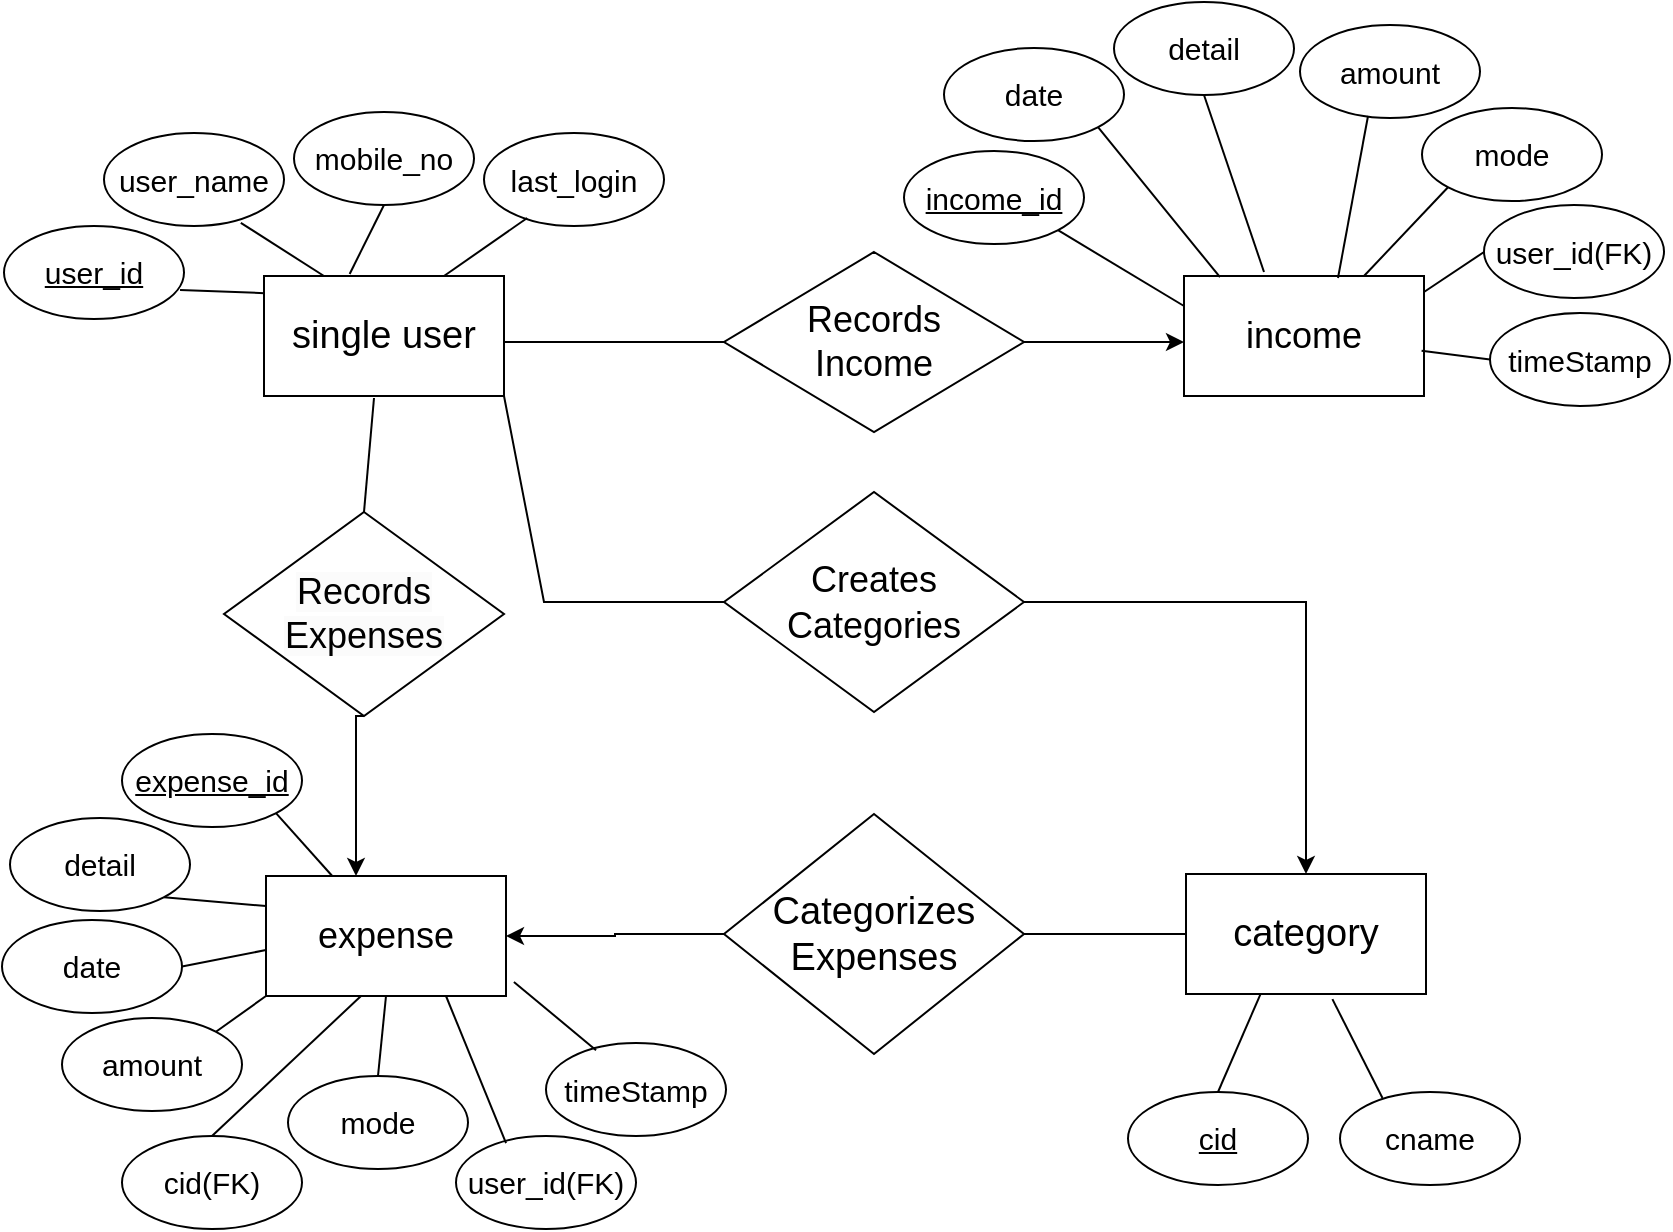 <mxfile version="24.7.8">
  <diagram id="R2lEEEUBdFMjLlhIrx00" name="Page-1">
    <mxGraphModel dx="1313" dy="696" grid="1" gridSize="10" guides="1" tooltips="1" connect="1" arrows="1" fold="1" page="1" pageScale="1" pageWidth="850" pageHeight="1100" math="0" shadow="0" extFonts="Permanent Marker^https://fonts.googleapis.com/css?family=Permanent+Marker">
      <root>
        <mxCell id="0" />
        <mxCell id="1" parent="0" />
        <mxCell id="ajPseUE0FJJwwEpJQtzd-1" value="&lt;font style=&quot;font-size: 19px;&quot;&gt;single user&lt;/font&gt;" style="rounded=0;whiteSpace=wrap;html=1;" vertex="1" parent="1">
          <mxGeometry x="140" y="402" width="120" height="60" as="geometry" />
        </mxCell>
        <mxCell id="ajPseUE0FJJwwEpJQtzd-19" value="&lt;font style=&quot;font-size: 18px;&quot;&gt;income&lt;/font&gt;" style="rounded=0;whiteSpace=wrap;html=1;fontSize=18;" vertex="1" parent="1">
          <mxGeometry x="600" y="402" width="120" height="60" as="geometry" />
        </mxCell>
        <mxCell id="ajPseUE0FJJwwEpJQtzd-20" value="expense" style="rounded=0;whiteSpace=wrap;html=1;fontSize=18;" vertex="1" parent="1">
          <mxGeometry x="141" y="702" width="120" height="60" as="geometry" />
        </mxCell>
        <mxCell id="ajPseUE0FJJwwEpJQtzd-21" value="&lt;font style=&quot;font-size: 19px;&quot;&gt;category&lt;/font&gt;" style="rounded=0;whiteSpace=wrap;html=1;" vertex="1" parent="1">
          <mxGeometry x="601" y="701" width="120" height="60" as="geometry" />
        </mxCell>
        <mxCell id="ajPseUE0FJJwwEpJQtzd-24" value="" style="edgeStyle=orthogonalEdgeStyle;rounded=0;orthogonalLoop=1;jettySize=auto;html=1;fontSize=15;" edge="1" parent="1" source="ajPseUE0FJJwwEpJQtzd-22" target="ajPseUE0FJJwwEpJQtzd-19">
          <mxGeometry relative="1" as="geometry">
            <Array as="points">
              <mxPoint x="580" y="435" />
              <mxPoint x="580" y="435" />
            </Array>
          </mxGeometry>
        </mxCell>
        <mxCell id="ajPseUE0FJJwwEpJQtzd-22" value="&lt;span style=&quot;font-size: 18px;&quot;&gt;Records&lt;/span&gt;&lt;div&gt;&lt;span style=&quot;font-size: 18px;&quot;&gt;Income&lt;/span&gt;&lt;/div&gt;" style="rhombus;whiteSpace=wrap;html=1;rounded=0;" vertex="1" parent="1">
          <mxGeometry x="370" y="390" width="150" height="90" as="geometry" />
        </mxCell>
        <mxCell id="ajPseUE0FJJwwEpJQtzd-50" value="" style="edgeStyle=orthogonalEdgeStyle;rounded=0;orthogonalLoop=1;jettySize=auto;html=1;fontSize=15;exitX=0.5;exitY=1;exitDx=0;exitDy=0;" edge="1" parent="1" source="ajPseUE0FJJwwEpJQtzd-25" target="ajPseUE0FJJwwEpJQtzd-20">
          <mxGeometry relative="1" as="geometry">
            <mxPoint x="186" y="640.357" as="sourcePoint" />
            <Array as="points">
              <mxPoint x="186" y="622" />
            </Array>
          </mxGeometry>
        </mxCell>
        <mxCell id="ajPseUE0FJJwwEpJQtzd-25" value="&lt;div&gt;&lt;br&gt;&lt;/div&gt;&lt;span style=&quot;color: rgb(0, 0, 0); font-family: Helvetica; font-size: 18px; font-style: normal; font-variant-ligatures: normal; font-variant-caps: normal; font-weight: 400; letter-spacing: normal; orphans: 2; text-align: center; text-indent: 0px; text-transform: none; widows: 2; word-spacing: 0px; -webkit-text-stroke-width: 0px; white-space: normal; background-color: rgb(251, 251, 251); text-decoration-thickness: initial; text-decoration-style: initial; text-decoration-color: initial; display: inline !important; float: none;&quot;&gt;Records Expenses&lt;/span&gt;&lt;div&gt;&lt;br/&gt;&lt;/div&gt;" style="rhombus;whiteSpace=wrap;html=1;rounded=0;" vertex="1" parent="1">
          <mxGeometry x="120" y="520" width="140" height="102" as="geometry" />
        </mxCell>
        <mxCell id="ajPseUE0FJJwwEpJQtzd-30" value="" style="edgeStyle=orthogonalEdgeStyle;rounded=0;orthogonalLoop=1;jettySize=auto;html=1;fontSize=15;exitX=0;exitY=0.5;exitDx=0;exitDy=0;" edge="1" parent="1" source="ajPseUE0FJJwwEpJQtzd-28" target="ajPseUE0FJJwwEpJQtzd-20">
          <mxGeometry relative="1" as="geometry">
            <mxPoint x="361" y="732.0" as="sourcePoint" />
          </mxGeometry>
        </mxCell>
        <mxCell id="ajPseUE0FJJwwEpJQtzd-28" value="Categorizes&lt;div&gt;Expenses&lt;/div&gt;" style="rhombus;whiteSpace=wrap;html=1;rounded=0;fontSize=19;" vertex="1" parent="1">
          <mxGeometry x="370" y="671" width="150" height="120" as="geometry" />
        </mxCell>
        <mxCell id="ajPseUE0FJJwwEpJQtzd-36" style="edgeStyle=orthogonalEdgeStyle;rounded=0;orthogonalLoop=1;jettySize=auto;html=1;exitX=0.5;exitY=0;exitDx=0;exitDy=0;entryX=0.5;entryY=0;entryDx=0;entryDy=0;" edge="1" parent="1" source="ajPseUE0FJJwwEpJQtzd-31" target="ajPseUE0FJJwwEpJQtzd-21">
          <mxGeometry relative="1" as="geometry" />
        </mxCell>
        <mxCell id="ajPseUE0FJJwwEpJQtzd-47" style="edgeStyle=orthogonalEdgeStyle;rounded=0;orthogonalLoop=1;jettySize=auto;html=1;exitX=0;exitY=0;exitDx=0;exitDy=0;" edge="1" parent="1" source="ajPseUE0FJJwwEpJQtzd-31">
          <mxGeometry relative="1" as="geometry">
            <mxPoint x="450" y="530" as="targetPoint" />
          </mxGeometry>
        </mxCell>
        <mxCell id="ajPseUE0FJJwwEpJQtzd-31" value="&lt;div&gt;&lt;span style=&quot;font-size: 18px;&quot;&gt;&lt;br&gt;&lt;/span&gt;&lt;/div&gt;&lt;div&gt;&lt;span style=&quot;font-size: 18px;&quot;&gt;Creates Categories&lt;/span&gt;&lt;br&gt;&lt;/div&gt;&lt;div&gt;&lt;br&gt;&lt;/div&gt;" style="rhombus;whiteSpace=wrap;html=1;direction=south;fontSize=19;" vertex="1" parent="1">
          <mxGeometry x="370" y="510" width="150" height="110" as="geometry" />
        </mxCell>
        <mxCell id="ajPseUE0FJJwwEpJQtzd-56" value="&lt;u style=&quot;font-size: 15px;&quot;&gt;user_id&lt;/u&gt;" style="ellipse;whiteSpace=wrap;html=1;fontSize=15;" vertex="1" parent="1">
          <mxGeometry x="10" y="377" width="90" height="46.5" as="geometry" />
        </mxCell>
        <mxCell id="ajPseUE0FJJwwEpJQtzd-60" value="" style="endArrow=none;html=1;rounded=0;" edge="1" parent="1">
          <mxGeometry width="50" height="50" relative="1" as="geometry">
            <mxPoint x="260" y="435" as="sourcePoint" />
            <mxPoint x="370" y="435" as="targetPoint" />
          </mxGeometry>
        </mxCell>
        <mxCell id="ajPseUE0FJJwwEpJQtzd-61" value="" style="endArrow=none;html=1;rounded=0;entryX=0.5;entryY=0;entryDx=0;entryDy=0;" edge="1" parent="1" target="ajPseUE0FJJwwEpJQtzd-25">
          <mxGeometry width="50" height="50" relative="1" as="geometry">
            <mxPoint x="195" y="463" as="sourcePoint" />
            <mxPoint x="194" y="521" as="targetPoint" />
          </mxGeometry>
        </mxCell>
        <mxCell id="ajPseUE0FJJwwEpJQtzd-62" value="" style="endArrow=none;html=1;rounded=0;exitX=0;exitY=0.5;exitDx=0;exitDy=0;entryX=1;entryY=0.5;entryDx=0;entryDy=0;" edge="1" parent="1" source="ajPseUE0FJJwwEpJQtzd-21" target="ajPseUE0FJJwwEpJQtzd-28">
          <mxGeometry width="50" height="50" relative="1" as="geometry">
            <mxPoint x="70" y="454" as="sourcePoint" />
            <mxPoint x="70" y="534" as="targetPoint" />
          </mxGeometry>
        </mxCell>
        <mxCell id="ajPseUE0FJJwwEpJQtzd-63" value="" style="endArrow=none;html=1;rounded=0;exitX=1;exitY=1;exitDx=0;exitDy=0;entryX=0.5;entryY=1;entryDx=0;entryDy=0;" edge="1" parent="1" source="ajPseUE0FJJwwEpJQtzd-1" target="ajPseUE0FJJwwEpJQtzd-31">
          <mxGeometry width="50" height="50" relative="1" as="geometry">
            <mxPoint x="260" y="510" as="sourcePoint" />
            <mxPoint x="360" y="510" as="targetPoint" />
            <Array as="points">
              <mxPoint x="280" y="565" />
            </Array>
          </mxGeometry>
        </mxCell>
        <mxCell id="ajPseUE0FJJwwEpJQtzd-74" value="&lt;div style=&quot;font-size: 15px;&quot;&gt;&lt;br style=&quot;font-size: 15px;&quot;&gt;&lt;/div&gt;user_name&lt;div style=&quot;font-size: 15px;&quot;&gt;&lt;br style=&quot;font-size: 15px;&quot;&gt;&lt;/div&gt;" style="ellipse;whiteSpace=wrap;html=1;fontSize=15;" vertex="1" parent="1">
          <mxGeometry x="60" y="330.5" width="90" height="46.5" as="geometry" />
        </mxCell>
        <mxCell id="ajPseUE0FJJwwEpJQtzd-75" value="mobile_no" style="ellipse;whiteSpace=wrap;html=1;fontSize=15;" vertex="1" parent="1">
          <mxGeometry x="155" y="320" width="90" height="46.5" as="geometry" />
        </mxCell>
        <mxCell id="ajPseUE0FJJwwEpJQtzd-76" value="last_login" style="ellipse;whiteSpace=wrap;html=1;fontSize=15;" vertex="1" parent="1">
          <mxGeometry x="250" y="330.5" width="90" height="46.5" as="geometry" />
        </mxCell>
        <mxCell id="ajPseUE0FJJwwEpJQtzd-77" value="date" style="ellipse;whiteSpace=wrap;html=1;fontSize=15;" vertex="1" parent="1">
          <mxGeometry x="480" y="288" width="90" height="46.5" as="geometry" />
        </mxCell>
        <mxCell id="ajPseUE0FJJwwEpJQtzd-78" value="timeStamp" style="ellipse;whiteSpace=wrap;html=1;fontSize=15;" vertex="1" parent="1">
          <mxGeometry x="753" y="420.5" width="90" height="46.5" as="geometry" />
        </mxCell>
        <mxCell id="ajPseUE0FJJwwEpJQtzd-79" value="&lt;u style=&quot;font-size: 15px;&quot;&gt;income_id&lt;/u&gt;" style="ellipse;whiteSpace=wrap;html=1;fontSize=15;" vertex="1" parent="1">
          <mxGeometry x="460" y="339.5" width="90" height="46.5" as="geometry" />
        </mxCell>
        <mxCell id="ajPseUE0FJJwwEpJQtzd-80" value="detail" style="ellipse;whiteSpace=wrap;html=1;fontSize=15;" vertex="1" parent="1">
          <mxGeometry x="565" y="265" width="90" height="46.5" as="geometry" />
        </mxCell>
        <mxCell id="ajPseUE0FJJwwEpJQtzd-81" value="amount" style="ellipse;whiteSpace=wrap;html=1;fontSize=15;" vertex="1" parent="1">
          <mxGeometry x="658" y="276.5" width="90" height="46.5" as="geometry" />
        </mxCell>
        <mxCell id="ajPseUE0FJJwwEpJQtzd-82" value="mode" style="ellipse;whiteSpace=wrap;html=1;fontSize=15;" vertex="1" parent="1">
          <mxGeometry x="719" y="318" width="90" height="46.5" as="geometry" />
        </mxCell>
        <mxCell id="ajPseUE0FJJwwEpJQtzd-83" value="user_id(FK)" style="ellipse;whiteSpace=wrap;html=1;fontSize=15;" vertex="1" parent="1">
          <mxGeometry x="750" y="366.5" width="90" height="46.5" as="geometry" />
        </mxCell>
        <mxCell id="ajPseUE0FJJwwEpJQtzd-84" value="" style="endArrow=none;html=1;rounded=0;entryX=0.24;entryY=0.914;entryDx=0;entryDy=0;entryPerimeter=0;exitX=0.75;exitY=0;exitDx=0;exitDy=0;fontSize=15;" edge="1" parent="1" source="ajPseUE0FJJwwEpJQtzd-1" target="ajPseUE0FJJwwEpJQtzd-76">
          <mxGeometry width="50" height="50" relative="1" as="geometry">
            <mxPoint x="220" y="402" as="sourcePoint" />
            <mxPoint x="270" y="352" as="targetPoint" />
            <Array as="points" />
          </mxGeometry>
        </mxCell>
        <mxCell id="ajPseUE0FJJwwEpJQtzd-88" value="" style="endArrow=none;html=1;rounded=0;exitX=0.357;exitY=-0.017;exitDx=0;exitDy=0;exitPerimeter=0;entryX=0.5;entryY=1;entryDx=0;entryDy=0;fontSize=15;" edge="1" parent="1" source="ajPseUE0FJJwwEpJQtzd-1" target="ajPseUE0FJJwwEpJQtzd-75">
          <mxGeometry width="50" height="50" relative="1" as="geometry">
            <mxPoint x="130" y="410" as="sourcePoint" />
            <mxPoint x="183" y="370" as="targetPoint" />
          </mxGeometry>
        </mxCell>
        <mxCell id="ajPseUE0FJJwwEpJQtzd-89" value="" style="endArrow=none;html=1;rounded=0;entryX=0.76;entryY=0.966;entryDx=0;entryDy=0;entryPerimeter=0;exitX=0.25;exitY=0;exitDx=0;exitDy=0;fontSize=15;" edge="1" parent="1" source="ajPseUE0FJJwwEpJQtzd-1" target="ajPseUE0FJJwwEpJQtzd-74">
          <mxGeometry width="50" height="50" relative="1" as="geometry">
            <mxPoint x="90" y="420" as="sourcePoint" />
            <mxPoint x="140" y="370" as="targetPoint" />
          </mxGeometry>
        </mxCell>
        <mxCell id="ajPseUE0FJJwwEpJQtzd-90" value="" style="endArrow=none;html=1;rounded=0;entryX=0.003;entryY=0.143;entryDx=0;entryDy=0;entryPerimeter=0;exitX=0.978;exitY=0.688;exitDx=0;exitDy=0;exitPerimeter=0;fontSize=15;" edge="1" parent="1" source="ajPseUE0FJJwwEpJQtzd-56" target="ajPseUE0FJJwwEpJQtzd-1">
          <mxGeometry width="50" height="50" relative="1" as="geometry">
            <mxPoint x="90" y="470" as="sourcePoint" />
            <mxPoint x="140" y="420" as="targetPoint" />
          </mxGeometry>
        </mxCell>
        <mxCell id="ajPseUE0FJJwwEpJQtzd-91" value="" style="endArrow=none;html=1;rounded=0;exitX=0.99;exitY=0.623;exitDx=0;exitDy=0;exitPerimeter=0;entryX=0;entryY=0.5;entryDx=0;entryDy=0;fontSize=15;" edge="1" parent="1" source="ajPseUE0FJJwwEpJQtzd-19" target="ajPseUE0FJJwwEpJQtzd-78">
          <mxGeometry width="50" height="50" relative="1" as="geometry">
            <mxPoint x="719" y="434" as="sourcePoint" />
            <mxPoint x="750" y="440" as="targetPoint" />
          </mxGeometry>
        </mxCell>
        <mxCell id="ajPseUE0FJJwwEpJQtzd-93" value="" style="endArrow=none;html=1;rounded=0;entryX=0;entryY=1;entryDx=0;entryDy=0;exitX=0.75;exitY=0;exitDx=0;exitDy=0;fontSize=15;" edge="1" parent="1" source="ajPseUE0FJJwwEpJQtzd-19" target="ajPseUE0FJJwwEpJQtzd-82">
          <mxGeometry width="50" height="50" relative="1" as="geometry">
            <mxPoint x="680" y="400" as="sourcePoint" />
            <mxPoint x="730" y="350" as="targetPoint" />
          </mxGeometry>
        </mxCell>
        <mxCell id="ajPseUE0FJJwwEpJQtzd-94" value="" style="endArrow=none;html=1;rounded=0;fontSize=15;" edge="1" parent="1">
          <mxGeometry width="50" height="50" relative="1" as="geometry">
            <mxPoint x="720" y="410" as="sourcePoint" />
            <mxPoint x="750" y="390" as="targetPoint" />
          </mxGeometry>
        </mxCell>
        <mxCell id="ajPseUE0FJJwwEpJQtzd-95" value="" style="endArrow=none;html=1;rounded=0;fontSize=15;" edge="1" parent="1">
          <mxGeometry width="50" height="50" relative="1" as="geometry">
            <mxPoint x="677" y="403" as="sourcePoint" />
            <mxPoint x="692" y="322" as="targetPoint" />
          </mxGeometry>
        </mxCell>
        <mxCell id="ajPseUE0FJJwwEpJQtzd-97" value="" style="endArrow=none;html=1;rounded=0;entryX=0.5;entryY=1;entryDx=0;entryDy=0;fontSize=15;" edge="1" parent="1" target="ajPseUE0FJJwwEpJQtzd-80">
          <mxGeometry width="50" height="50" relative="1" as="geometry">
            <mxPoint x="640" y="400" as="sourcePoint" />
            <mxPoint x="660" y="350" as="targetPoint" />
          </mxGeometry>
        </mxCell>
        <mxCell id="ajPseUE0FJJwwEpJQtzd-98" value="" style="endArrow=none;html=1;rounded=0;exitX=1;exitY=1;exitDx=0;exitDy=0;fontSize=15;" edge="1" parent="1" source="ajPseUE0FJJwwEpJQtzd-79">
          <mxGeometry width="50" height="50" relative="1" as="geometry">
            <mxPoint x="540" y="380" as="sourcePoint" />
            <mxPoint x="600" y="417" as="targetPoint" />
          </mxGeometry>
        </mxCell>
        <mxCell id="ajPseUE0FJJwwEpJQtzd-100" value="" style="endArrow=none;html=1;rounded=0;entryX=1;entryY=1;entryDx=0;entryDy=0;exitX=0.15;exitY=0.01;exitDx=0;exitDy=0;exitPerimeter=0;fontSize=15;" edge="1" parent="1" source="ajPseUE0FJJwwEpJQtzd-19" target="ajPseUE0FJJwwEpJQtzd-77">
          <mxGeometry width="50" height="50" relative="1" as="geometry">
            <mxPoint x="610" y="400" as="sourcePoint" />
            <mxPoint x="610" y="330" as="targetPoint" />
          </mxGeometry>
        </mxCell>
        <mxCell id="ajPseUE0FJJwwEpJQtzd-103" value="detail" style="ellipse;whiteSpace=wrap;html=1;fontSize=15;" vertex="1" parent="1">
          <mxGeometry x="13" y="673" width="90" height="46.5" as="geometry" />
        </mxCell>
        <mxCell id="ajPseUE0FJJwwEpJQtzd-104" value="&lt;u style=&quot;font-size: 15px;&quot;&gt;expense_id&lt;/u&gt;" style="ellipse;whiteSpace=wrap;html=1;fontSize=15;" vertex="1" parent="1">
          <mxGeometry x="69" y="631" width="90" height="46.5" as="geometry" />
        </mxCell>
        <mxCell id="ajPseUE0FJJwwEpJQtzd-105" value="date" style="ellipse;whiteSpace=wrap;html=1;fontSize=15;" vertex="1" parent="1">
          <mxGeometry x="9" y="724" width="90" height="46.5" as="geometry" />
        </mxCell>
        <mxCell id="ajPseUE0FJJwwEpJQtzd-106" value="amount" style="ellipse;whiteSpace=wrap;html=1;fontSize=15;" vertex="1" parent="1">
          <mxGeometry x="39" y="773" width="90" height="46.5" as="geometry" />
        </mxCell>
        <mxCell id="ajPseUE0FJJwwEpJQtzd-107" value="cid(FK)" style="ellipse;whiteSpace=wrap;html=1;fontSize=15;" vertex="1" parent="1">
          <mxGeometry x="69" y="832" width="90" height="46.5" as="geometry" />
        </mxCell>
        <mxCell id="ajPseUE0FJJwwEpJQtzd-108" value="mode" style="ellipse;whiteSpace=wrap;html=1;fontSize=15;" vertex="1" parent="1">
          <mxGeometry x="152" y="802" width="90" height="46.5" as="geometry" />
        </mxCell>
        <mxCell id="ajPseUE0FJJwwEpJQtzd-110" value="" style="endArrow=none;html=1;rounded=0;entryX=1;entryY=0;entryDx=0;entryDy=0;exitX=0;exitY=1;exitDx=0;exitDy=0;fontSize=15;" edge="1" parent="1" source="ajPseUE0FJJwwEpJQtzd-20" target="ajPseUE0FJJwwEpJQtzd-106">
          <mxGeometry width="50" height="50" relative="1" as="geometry">
            <mxPoint x="251" y="929" as="sourcePoint" />
            <mxPoint x="291" y="877" as="targetPoint" />
          </mxGeometry>
        </mxCell>
        <mxCell id="ajPseUE0FJJwwEpJQtzd-111" value="" style="endArrow=none;html=1;rounded=0;entryX=0.5;entryY=0;entryDx=0;entryDy=0;exitX=0.5;exitY=1;exitDx=0;exitDy=0;fontSize=15;" edge="1" parent="1" source="ajPseUE0FJJwwEpJQtzd-20" target="ajPseUE0FJJwwEpJQtzd-108">
          <mxGeometry width="50" height="50" relative="1" as="geometry">
            <mxPoint x="281" y="937" as="sourcePoint" />
            <mxPoint x="311" y="917" as="targetPoint" />
          </mxGeometry>
        </mxCell>
        <mxCell id="ajPseUE0FJJwwEpJQtzd-112" value="" style="endArrow=none;html=1;rounded=0;exitX=0.5;exitY=0;exitDx=0;exitDy=0;fontSize=15;" edge="1" parent="1" source="ajPseUE0FJJwwEpJQtzd-107">
          <mxGeometry width="50" height="50" relative="1" as="geometry">
            <mxPoint x="173.5" y="843" as="sourcePoint" />
            <mxPoint x="188.5" y="762" as="targetPoint" />
          </mxGeometry>
        </mxCell>
        <mxCell id="ajPseUE0FJJwwEpJQtzd-113" value="" style="endArrow=none;html=1;rounded=0;entryX=1;entryY=0.5;entryDx=0;entryDy=0;fontSize=15;" edge="1" parent="1" target="ajPseUE0FJJwwEpJQtzd-105">
          <mxGeometry width="50" height="50" relative="1" as="geometry">
            <mxPoint x="141" y="739" as="sourcePoint" />
            <mxPoint x="221" y="877" as="targetPoint" />
          </mxGeometry>
        </mxCell>
        <mxCell id="ajPseUE0FJJwwEpJQtzd-114" value="" style="endArrow=none;html=1;rounded=0;exitX=1;exitY=1;exitDx=0;exitDy=0;fontSize=15;" edge="1" parent="1" source="ajPseUE0FJJwwEpJQtzd-104" target="ajPseUE0FJJwwEpJQtzd-20">
          <mxGeometry width="50" height="50" relative="1" as="geometry">
            <mxPoint x="101" y="907" as="sourcePoint" />
            <mxPoint x="161" y="944" as="targetPoint" />
          </mxGeometry>
        </mxCell>
        <mxCell id="ajPseUE0FJJwwEpJQtzd-115" value="" style="endArrow=none;html=1;rounded=0;entryX=1;entryY=1;entryDx=0;entryDy=0;exitX=0;exitY=0.25;exitDx=0;exitDy=0;fontSize=15;" edge="1" parent="1" source="ajPseUE0FJJwwEpJQtzd-20" target="ajPseUE0FJJwwEpJQtzd-103">
          <mxGeometry width="50" height="50" relative="1" as="geometry">
            <mxPoint x="179" y="930" as="sourcePoint" />
            <mxPoint x="171" y="857" as="targetPoint" />
          </mxGeometry>
        </mxCell>
        <mxCell id="ajPseUE0FJJwwEpJQtzd-117" value="cname" style="ellipse;whiteSpace=wrap;html=1;fontSize=15;" vertex="1" parent="1">
          <mxGeometry x="678" y="810" width="90" height="46.5" as="geometry" />
        </mxCell>
        <mxCell id="ajPseUE0FJJwwEpJQtzd-118" value="" style="endArrow=none;html=1;rounded=0;entryX=0.236;entryY=0.065;entryDx=0;entryDy=0;entryPerimeter=0;exitX=0.61;exitY=1.043;exitDx=0;exitDy=0;exitPerimeter=0;" edge="1" parent="1" target="ajPseUE0FJJwwEpJQtzd-117" source="ajPseUE0FJJwwEpJQtzd-21">
          <mxGeometry width="50" height="50" relative="1" as="geometry">
            <mxPoint x="240" y="912" as="sourcePoint" />
            <mxPoint x="280" y="862" as="targetPoint" />
            <Array as="points" />
          </mxGeometry>
        </mxCell>
        <mxCell id="ajPseUE0FJJwwEpJQtzd-120" value="&lt;u style=&quot;font-size: 15px;&quot;&gt;cid&lt;/u&gt;" style="ellipse;whiteSpace=wrap;html=1;fontSize=15;" vertex="1" parent="1">
          <mxGeometry x="572" y="810" width="90" height="46.5" as="geometry" />
        </mxCell>
        <mxCell id="ajPseUE0FJJwwEpJQtzd-121" value="" style="endArrow=none;html=1;rounded=0;entryX=0.5;entryY=0;entryDx=0;entryDy=0;exitX=0.31;exitY=1.003;exitDx=0;exitDy=0;exitPerimeter=0;" edge="1" parent="1" target="ajPseUE0FJJwwEpJQtzd-120" source="ajPseUE0FJJwwEpJQtzd-21">
          <mxGeometry width="50" height="50" relative="1" as="geometry">
            <mxPoint x="570" y="743" as="sourcePoint" />
            <mxPoint x="172" y="862" as="targetPoint" />
            <Array as="points" />
          </mxGeometry>
        </mxCell>
        <mxCell id="ajPseUE0FJJwwEpJQtzd-122" value="user_id(FK)" style="ellipse;whiteSpace=wrap;html=1;fontSize=15;" vertex="1" parent="1">
          <mxGeometry x="236" y="832" width="90" height="46.5" as="geometry" />
        </mxCell>
        <mxCell id="ajPseUE0FJJwwEpJQtzd-123" value="" style="endArrow=none;html=1;rounded=0;entryX=0.278;entryY=0.077;entryDx=0;entryDy=0;entryPerimeter=0;exitX=0.75;exitY=1;exitDx=0;exitDy=0;fontSize=15;" edge="1" parent="1" target="ajPseUE0FJJwwEpJQtzd-122" source="ajPseUE0FJJwwEpJQtzd-20">
          <mxGeometry width="50" height="50" relative="1" as="geometry">
            <mxPoint x="331" y="773" as="sourcePoint" />
            <mxPoint x="410" y="928" as="targetPoint" />
          </mxGeometry>
        </mxCell>
        <mxCell id="ajPseUE0FJJwwEpJQtzd-124" value="timeStamp" style="ellipse;whiteSpace=wrap;html=1;fontSize=15;" vertex="1" parent="1">
          <mxGeometry x="281" y="785.5" width="90" height="46.5" as="geometry" />
        </mxCell>
        <mxCell id="ajPseUE0FJJwwEpJQtzd-125" value="" style="endArrow=none;html=1;rounded=0;entryX=0.278;entryY=0.077;entryDx=0;entryDy=0;exitX=1.033;exitY=0.883;exitDx=0;exitDy=0;entryPerimeter=0;exitPerimeter=0;fontSize=15;" edge="1" parent="1" target="ajPseUE0FJJwwEpJQtzd-124" source="ajPseUE0FJJwwEpJQtzd-20">
          <mxGeometry width="50" height="50" relative="1" as="geometry">
            <mxPoint x="300" y="742.5" as="sourcePoint" />
            <mxPoint x="380" y="897.5" as="targetPoint" />
          </mxGeometry>
        </mxCell>
      </root>
    </mxGraphModel>
  </diagram>
</mxfile>
